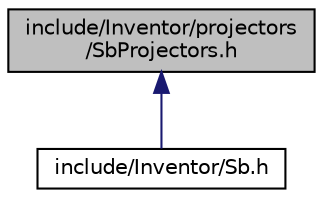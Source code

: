 digraph "include/Inventor/projectors/SbProjectors.h"
{
 // LATEX_PDF_SIZE
  edge [fontname="Helvetica",fontsize="10",labelfontname="Helvetica",labelfontsize="10"];
  node [fontname="Helvetica",fontsize="10",shape=record];
  Node1 [label="include/Inventor/projectors\l/SbProjectors.h",height=0.2,width=0.4,color="black", fillcolor="grey75", style="filled", fontcolor="black",tooltip=" "];
  Node1 -> Node2 [dir="back",color="midnightblue",fontsize="10",style="solid",fontname="Helvetica"];
  Node2 [label="include/Inventor/Sb.h",height=0.2,width=0.4,color="black", fillcolor="white", style="filled",URL="$Sb_8h.html",tooltip=" "];
}
